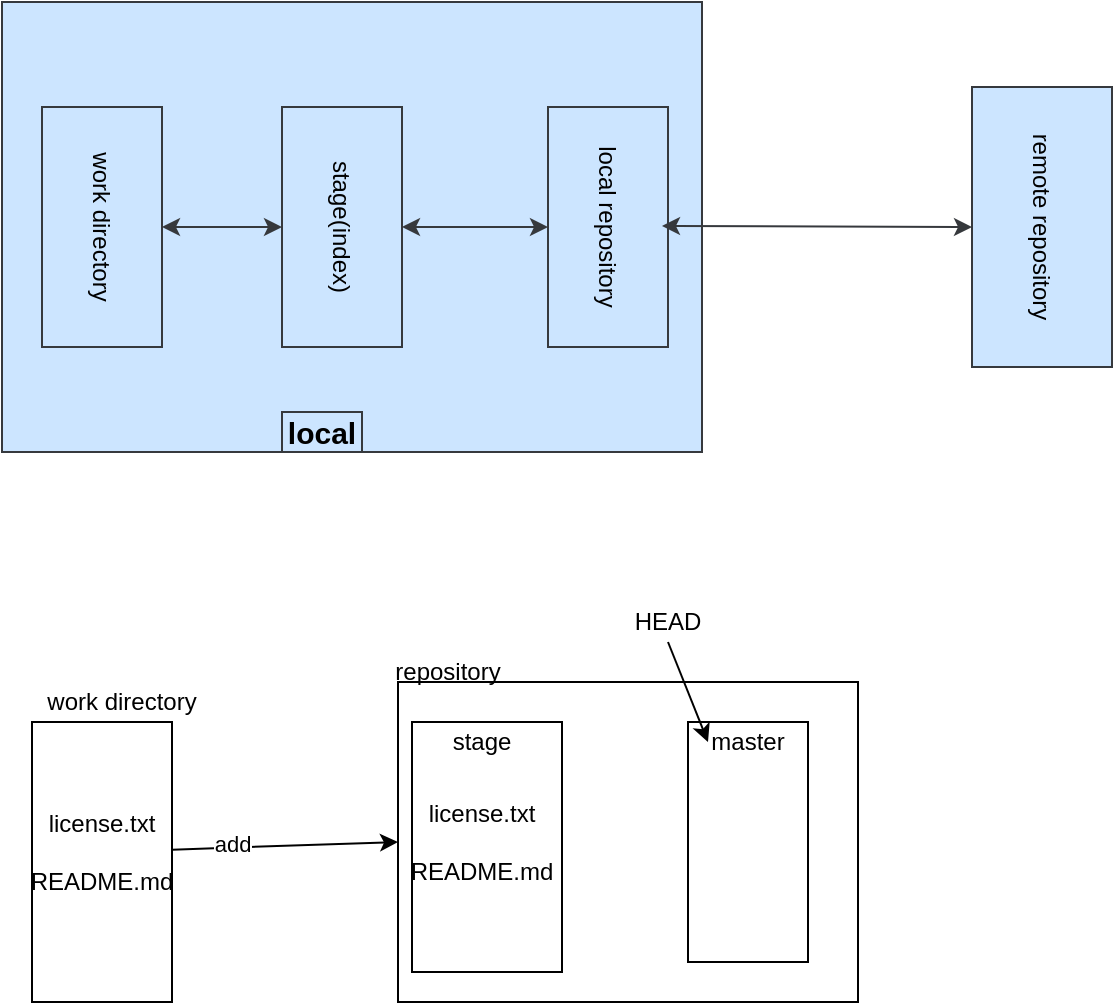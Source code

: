 <mxfile version="13.4.1" type="github"><diagram name="Page-1" id="efa7a0a1-bf9b-a30e-e6df-94a7791c09e9"><mxGraphModel dx="946" dy="591" grid="1" gridSize="10" guides="1" tooltips="1" connect="1" arrows="1" fold="1" page="1" pageScale="1" pageWidth="826" pageHeight="1169" background="#ffffff" math="0" shadow="0"><root><mxCell id="0"/><mxCell id="1" parent="0"/><mxCell id="zawPKst041BXzgfwd9F4-133" value="" style="rounded=0;whiteSpace=wrap;html=1;" vertex="1" parent="1"><mxGeometry x="298" y="380" width="230" height="160" as="geometry"/></mxCell><mxCell id="zawPKst041BXzgfwd9F4-126" value="" style="rounded=0;whiteSpace=wrap;html=1;fillColor=#cce5ff;strokeColor=#36393d;" vertex="1" parent="1"><mxGeometry x="100" y="40" width="350" height="225" as="geometry"/></mxCell><mxCell id="zawPKst041BXzgfwd9F4-114" value="work directory" style="rounded=0;whiteSpace=wrap;html=1;rotation=90;fillColor=#cce5ff;strokeColor=#36393d;" vertex="1" parent="1"><mxGeometry x="90" y="122.5" width="120" height="60" as="geometry"/></mxCell><mxCell id="zawPKst041BXzgfwd9F4-115" value="stage(index)" style="rounded=0;whiteSpace=wrap;html=1;rotation=90;fillColor=#cce5ff;strokeColor=#36393d;" vertex="1" parent="1"><mxGeometry x="210" y="122.5" width="120" height="60" as="geometry"/></mxCell><mxCell id="zawPKst041BXzgfwd9F4-117" value="local repository" style="rounded=0;whiteSpace=wrap;html=1;rotation=90;fillColor=#cce5ff;strokeColor=#36393d;" vertex="1" parent="1"><mxGeometry x="343" y="122.5" width="120" height="60" as="geometry"/></mxCell><mxCell id="zawPKst041BXzgfwd9F4-119" value="remote repository" style="rounded=0;whiteSpace=wrap;html=1;rotation=90;fillColor=#cce5ff;strokeColor=#36393d;" vertex="1" parent="1"><mxGeometry x="550" y="117.5" width="140" height="70" as="geometry"/></mxCell><mxCell id="zawPKst041BXzgfwd9F4-121" value="" style="endArrow=classic;startArrow=classic;html=1;exitX=0.5;exitY=0;exitDx=0;exitDy=0;entryX=0.5;entryY=1;entryDx=0;entryDy=0;fillColor=#cce5ff;strokeColor=#36393d;" edge="1" parent="1" source="zawPKst041BXzgfwd9F4-114" target="zawPKst041BXzgfwd9F4-115"><mxGeometry width="50" height="50" relative="1" as="geometry"><mxPoint x="180" y="202.5" as="sourcePoint"/><mxPoint x="230" y="152.5" as="targetPoint"/></mxGeometry></mxCell><mxCell id="zawPKst041BXzgfwd9F4-122" value="" style="endArrow=classic;startArrow=classic;html=1;exitX=0.5;exitY=0;exitDx=0;exitDy=0;entryX=0.5;entryY=1;entryDx=0;entryDy=0;fillColor=#cce5ff;strokeColor=#36393d;" edge="1" parent="1" source="zawPKst041BXzgfwd9F4-115" target="zawPKst041BXzgfwd9F4-117"><mxGeometry width="50" height="50" relative="1" as="geometry"><mxPoint x="263" y="162.5" as="sourcePoint"/><mxPoint x="403" y="162.5" as="targetPoint"/></mxGeometry></mxCell><mxCell id="zawPKst041BXzgfwd9F4-123" value="" style="endArrow=classic;startArrow=classic;html=1;exitX=0.5;exitY=0;exitDx=0;exitDy=0;entryX=0.5;entryY=1;entryDx=0;entryDy=0;fillColor=#cce5ff;strokeColor=#36393d;" edge="1" parent="1" target="zawPKst041BXzgfwd9F4-119"><mxGeometry width="50" height="50" relative="1" as="geometry"><mxPoint x="430" y="152" as="sourcePoint"/><mxPoint x="570" y="152" as="targetPoint"/></mxGeometry></mxCell><mxCell id="zawPKst041BXzgfwd9F4-127" value="&lt;font style=&quot;font-size: 15px&quot;&gt;&lt;b&gt;local&lt;/b&gt;&lt;/font&gt;" style="text;html=1;align=center;verticalAlign=middle;whiteSpace=wrap;rounded=0;fillColor=#cce5ff;strokeColor=#36393d;" vertex="1" parent="1"><mxGeometry x="240" y="245" width="40" height="20" as="geometry"/></mxCell><mxCell id="zawPKst041BXzgfwd9F4-128" value="" style="rounded=0;whiteSpace=wrap;html=1;rotation=90;" vertex="1" parent="1"><mxGeometry x="80" y="435" width="140" height="70" as="geometry"/></mxCell><mxCell id="zawPKst041BXzgfwd9F4-129" value="" style="rounded=0;whiteSpace=wrap;html=1;rotation=90;" vertex="1" parent="1"><mxGeometry x="280" y="425" width="125" height="75" as="geometry"/></mxCell><mxCell id="zawPKst041BXzgfwd9F4-130" value="" style="rounded=0;whiteSpace=wrap;html=1;rotation=90;" vertex="1" parent="1"><mxGeometry x="413" y="430" width="120" height="60" as="geometry"/></mxCell><mxCell id="zawPKst041BXzgfwd9F4-134" value="stage" style="text;html=1;strokeColor=none;fillColor=none;align=center;verticalAlign=middle;whiteSpace=wrap;rounded=0;" vertex="1" parent="1"><mxGeometry x="320" y="400" width="40" height="20" as="geometry"/></mxCell><mxCell id="zawPKst041BXzgfwd9F4-135" value="master" style="text;html=1;strokeColor=none;fillColor=none;align=center;verticalAlign=middle;whiteSpace=wrap;rounded=0;" vertex="1" parent="1"><mxGeometry x="453" y="400" width="40" height="20" as="geometry"/></mxCell><mxCell id="zawPKst041BXzgfwd9F4-136" value="repository" style="text;html=1;strokeColor=none;fillColor=none;align=center;verticalAlign=middle;whiteSpace=wrap;rounded=0;" vertex="1" parent="1"><mxGeometry x="303" y="360" width="40" height="30" as="geometry"/></mxCell><mxCell id="zawPKst041BXzgfwd9F4-137" value="work directory" style="text;html=1;strokeColor=none;fillColor=none;align=center;verticalAlign=middle;whiteSpace=wrap;rounded=0;" vertex="1" parent="1"><mxGeometry x="120" y="380" width="80" height="20" as="geometry"/></mxCell><mxCell id="zawPKst041BXzgfwd9F4-139" value="license.txt&lt;br&gt;&lt;br&gt;README.md" style="text;html=1;strokeColor=none;fillColor=none;align=center;verticalAlign=middle;whiteSpace=wrap;rounded=0;" vertex="1" parent="1"><mxGeometry x="115" y="440" width="70" height="50" as="geometry"/></mxCell><mxCell id="zawPKst041BXzgfwd9F4-140" value="license.txt&lt;br&gt;&lt;br&gt;README.md" style="text;html=1;strokeColor=none;fillColor=none;align=center;verticalAlign=middle;whiteSpace=wrap;rounded=0;" vertex="1" parent="1"><mxGeometry x="305" y="435" width="70" height="50" as="geometry"/></mxCell><mxCell id="zawPKst041BXzgfwd9F4-141" value="" style="endArrow=classic;html=1;entryX=0;entryY=0.5;entryDx=0;entryDy=0;" edge="1" parent="1" source="zawPKst041BXzgfwd9F4-139" target="zawPKst041BXzgfwd9F4-133"><mxGeometry width="50" height="50" relative="1" as="geometry"><mxPoint x="185" y="515" as="sourcePoint"/><mxPoint x="255.711" y="465" as="targetPoint"/></mxGeometry></mxCell><mxCell id="zawPKst041BXzgfwd9F4-142" value="add" style="edgeLabel;html=1;align=center;verticalAlign=middle;resizable=0;points=[];" vertex="1" connectable="0" parent="zawPKst041BXzgfwd9F4-141"><mxGeometry x="-0.468" y="2" relative="1" as="geometry"><mxPoint as="offset"/></mxGeometry></mxCell><mxCell id="zawPKst041BXzgfwd9F4-145" value="HEAD" style="text;html=1;strokeColor=none;fillColor=none;align=center;verticalAlign=middle;whiteSpace=wrap;rounded=0;" vertex="1" parent="1"><mxGeometry x="413" y="340" width="40" height="20" as="geometry"/></mxCell><mxCell id="zawPKst041BXzgfwd9F4-146" value="" style="endArrow=classic;html=1;exitX=0.5;exitY=1;exitDx=0;exitDy=0;entryX=0;entryY=0.5;entryDx=0;entryDy=0;" edge="1" parent="1" source="zawPKst041BXzgfwd9F4-145" target="zawPKst041BXzgfwd9F4-135"><mxGeometry width="50" height="50" relative="1" as="geometry"><mxPoint x="430" y="400" as="sourcePoint"/><mxPoint x="480" y="350" as="targetPoint"/></mxGeometry></mxCell></root></mxGraphModel></diagram></mxfile>